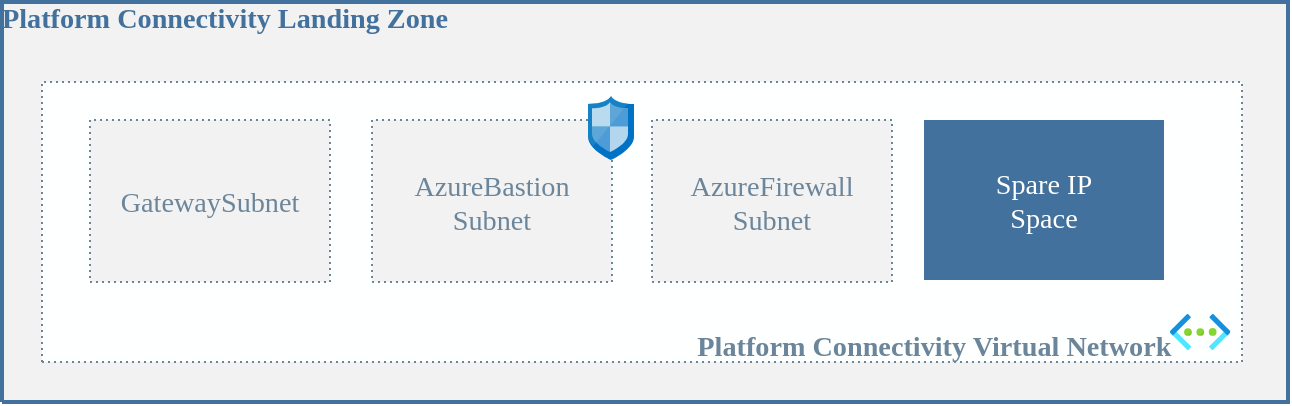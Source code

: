 <mxfile version="24.0.4" type="device">
  <diagram name="Page-1" id="n47SITtz0Se6dhOIBLh-">
    <mxGraphModel dx="1434" dy="836" grid="0" gridSize="10" guides="1" tooltips="1" connect="1" arrows="1" fold="1" page="0" pageScale="1" pageWidth="850" pageHeight="1100" background="#ffffff" math="0" shadow="0">
      <root>
        <mxCell id="0" />
        <mxCell id="1" parent="0" />
        <UserObject label="&lt;div style=&quot;font-size: 1px&quot;&gt;&lt;p style=&quot;text-align:left;margin-left:0;margin-right:0;margin-top:0px;margin-bottom:0px;text-indent:0;vertical-align:top;direction:ltr;&quot;&gt;&lt;font style=&quot;font-size:14.11px;font-family:Segoe UI Semibold;color:#41719c;direction:ltr;letter-spacing:0px;line-height:120%;opacity:1&quot;&gt;&lt;b&gt;Platform Connectivity Landing Zone&lt;br/&gt;&lt;/b&gt;&lt;/font&gt;&lt;/p&gt;&lt;/div&gt;" tags="Background" id="32OtDAJCpDvbmiq-LuTP-1">
          <mxCell style="verticalAlign=top;align=left;overflow=width;vsdxID=7365;fillColor=#f2f2f2;gradientColor=none;shape=stencil(nZBLDoAgDERP0z3SIyjew0SURgSD+Lu9kMZoXLhwN9O+tukAlrNpJg1SzDH4QW/URgNYgZTkjA4UkwJUgGXng+6DX1zLfmoymdXo17xh5zmRJ6Q42BWCfc2oJfdAr+Yv+AP9Cb7OJ3H/2JG1HNGz/84klThPVCc=);strokeColor=#41719c;strokeWidth=2;points=[];labelBackgroundColor=none;rounded=0;html=1;whiteSpace=wrap;" vertex="1" parent="1">
            <mxGeometry x="40" y="160" width="643" height="200" as="geometry" />
          </mxCell>
        </UserObject>
        <UserObject label="&lt;div style=&quot;font-size: 1px&quot;&gt;&lt;p style=&quot;margin: 0px; text-indent: 0px; vertical-align: bottom; direction: ltr;&quot;&gt;&lt;font style=&quot;font-size:14.11px;font-family:Segoe UI Semibold;color:#6b859a;direction:ltr;letter-spacing:0px;line-height:120%;opacity:1&quot;&gt;&lt;b&gt;Platform Connectivity Virtual Network&amp;nbsp; &amp;nbsp; &amp;nbsp; &amp;nbsp; &amp;nbsp;&amp;nbsp;&lt;/b&gt;&lt;/font&gt;&lt;font style=&quot;font-size:14.11px;font-family:Segoe UI Semibold;color:#6b859a;direction:ltr;letter-spacing:0px;line-height:120%;opacity:1&quot;&gt;&lt;br&gt;&lt;/font&gt;&lt;/p&gt;&lt;/div&gt;" tags="Background" id="32OtDAJCpDvbmiq-LuTP-2">
          <mxCell style="verticalAlign=bottom;align=right;overflow=width;vsdxID=7366;fillColor=#feffff;gradientColor=none;shape=stencil(nZBLDoAgDERP0z3SIyjew0SURgSD+Lu9kMZoXLhwN9O+tukAlrNpJg1SzDH4QW/URgNYgZTkjA4UkwJUgGXng+6DX1zLfmoymdXo17xh5zmRJ6Q42BWCfc2oJfdAr+Yv+AP9Cb7OJ3H/2JG1HNGz/84klThPVCc=);dashed=1;dashPattern=1.00 2.00;strokeColor=#6b859a;points=[];labelBackgroundColor=none;rounded=0;html=1;whiteSpace=wrap;" vertex="1" parent="1">
            <mxGeometry x="60" y="200" width="600" height="140" as="geometry" />
          </mxCell>
        </UserObject>
        <UserObject label="&lt;div style=&quot;font-size: 1px&quot;&gt;&lt;font style=&quot;font-size:14.11px;font-family:Segoe UI Semibold;color:#ffffff;direction:ltr;letter-spacing:0px;line-height:120%;opacity:1&quot;&gt;Spare IP &lt;br/&gt;Space&lt;br/&gt;&lt;/font&gt;&lt;/div&gt;" tags="Background" id="32OtDAJCpDvbmiq-LuTP-3">
          <mxCell style="verticalAlign=middle;align=center;overflow=width;vsdxID=7373;fillColor=#41719c;gradientColor=none;shape=stencil(nZBLDoAgDERP0z3SIyjew0SURgSD+Lu9kMZoXLhwN9O+tukAlrNpJg1SzDH4QW/URgNYgZTkjA4UkwJUgGXng+6DX1zLfmoymdXo17xh5zmRJ6Q42BWCfc2oJfdAr+Yv+AP9Cb7OJ3H/2JG1HNGz/84klThPVCc=);strokeColor=none;strokeWidth=2;points=[];labelBackgroundColor=none;rounded=0;html=1;whiteSpace=wrap;" vertex="1" parent="1">
            <mxGeometry x="501" y="219" width="120" height="80" as="geometry" />
          </mxCell>
        </UserObject>
        <UserObject label="&lt;div style=&quot;font-size: 1px&quot;&gt;&lt;font style=&quot;font-size:14.11px;font-family:Segoe UI Semibold;color:#6b859a;direction:ltr;letter-spacing:0px;line-height:120%;opacity:1&quot;&gt;AzureFirewall&lt;br/&gt;Subnet&lt;br/&gt;&lt;/font&gt;&lt;/div&gt;" tags="Background" id="32OtDAJCpDvbmiq-LuTP-4">
          <mxCell style="verticalAlign=middle;align=center;overflow=width;vsdxID=7390;fillColor=#f2f2f2;gradientColor=none;shape=stencil(nZBLDoAgDERP0z3SIyjew0SURgSD+Lu9kMZoXLhwN9O+tukAlrNpJg1SzDH4QW/URgNYgZTkjA4UkwJUgGXng+6DX1zLfmoymdXo17xh5zmRJ6Q42BWCfc2oJfdAr+Yv+AP9Cb7OJ3H/2JG1HNGz/84klThPVCc=);dashed=1;dashPattern=1.00 2.00;strokeColor=#6b859a;points=[];labelBackgroundColor=none;rounded=0;html=1;whiteSpace=wrap;" vertex="1" parent="1">
            <mxGeometry x="365" y="219" width="120" height="81" as="geometry" />
          </mxCell>
        </UserObject>
        <UserObject label="&lt;div style=&quot;font-size: 1px&quot;&gt;&lt;font style=&quot;font-size:14.11px;font-family:Segoe UI Semibold;color:#6b859a;direction:ltr;letter-spacing:0px;line-height:120%;opacity:1&quot;&gt;AzureBastion&lt;br/&gt;Subnet&lt;br/&gt;&lt;/font&gt;&lt;/div&gt;" tags="Background" id="32OtDAJCpDvbmiq-LuTP-5">
          <mxCell style="verticalAlign=middle;align=center;overflow=width;vsdxID=7391;fillColor=#f2f2f2;gradientColor=none;shape=stencil(nZBLDoAgDERP0z3SIyjew0SURgSD+Lu9kMZoXLhwN9O+tukAlrNpJg1SzDH4QW/URgNYgZTkjA4UkwJUgGXng+6DX1zLfmoymdXo17xh5zmRJ6Q42BWCfc2oJfdAr+Yv+AP9Cb7OJ3H/2JG1HNGz/84klThPVCc=);dashed=1;dashPattern=1.00 2.00;strokeColor=#6b859a;points=[];labelBackgroundColor=none;rounded=0;html=1;whiteSpace=wrap;" vertex="1" parent="1">
            <mxGeometry x="225" y="219" width="120" height="81" as="geometry" />
          </mxCell>
        </UserObject>
        <UserObject label="&lt;div style=&quot;font-size: 1px&quot;&gt;&lt;font style=&quot;font-size:14.11px;font-family:Segoe UI Semibold;color:#6b859a;direction:ltr;letter-spacing:0px;line-height:120%;opacity:1&quot;&gt;GatewaySubnet&lt;br/&gt;&lt;/font&gt;&lt;/div&gt;" tags="Background" id="32OtDAJCpDvbmiq-LuTP-6">
          <mxCell style="verticalAlign=middle;align=center;overflow=width;vsdxID=10061;fillColor=#f2f2f2;gradientColor=none;shape=stencil(nZBLDoAgDERP0z3SIyjew0SURgSD+Lu9kMZoXLhwN9O+tukAlrNpJg1SzDH4QW/URgNYgZTkjA4UkwJUgGXng+6DX1zLfmoymdXo17xh5zmRJ6Q42BWCfc2oJfdAr+Yv+AP9Cb7OJ3H/2JG1HNGz/84klThPVCc=);dashed=1;dashPattern=1.00 2.00;strokeColor=#6b859a;points=[];labelBackgroundColor=none;rounded=0;html=1;whiteSpace=wrap;" vertex="1" parent="1">
            <mxGeometry x="84" y="219" width="120" height="81" as="geometry" />
          </mxCell>
        </UserObject>
        <UserObject label="" tags="Background" id="32OtDAJCpDvbmiq-LuTP-7">
          <mxCell style="vsdxID=10230;fillColor=none;gradientColor=none;strokeColor=none;spacingTop=-3;spacingBottom=-3;spacingLeft=-3;spacingRight=-3;points=[];labelBackgroundColor=none;rounded=0;html=1;whiteSpace=wrap;" vertex="1" parent="1">
            <mxGeometry x="333" y="207" width="23" height="32" as="geometry" />
          </mxCell>
        </UserObject>
        <mxCell id="32OtDAJCpDvbmiq-LuTP-8" style="vsdxID=10231;fillColor=none;gradientColor=none;strokeColor=none;spacingTop=-3;spacingBottom=-3;spacingLeft=-3;spacingRight=-3;points=[];labelBackgroundColor=none;rounded=0;html=1;whiteSpace=wrap;" vertex="1" parent="32OtDAJCpDvbmiq-LuTP-7">
          <mxGeometry width="23" height="32" as="geometry" />
        </mxCell>
        <mxCell id="32OtDAJCpDvbmiq-LuTP-9" style="vsdxID=10232;fillColor=#0072c6;gradientColor=none;shape=stencil(jVTLcoMwDPwaXzW2/MLnNPmPTEMKUxoyhLT07wu1GVvqhOZmSSvvWg8Lvbs1x2stUN7GoX+vv9rT2Aj9IhDbS1MP7TifhN4LvTv3Q/029PfLKdrX44JcTh/953LDFPMqC2iXLJTf0aMQJP56DjHh9T7EDBUB1oIKKSW5AriYIidMIJkQyU7mpFlYl+FHhJKySUplNChP2eY3GKSMjDAjEmnXXoqySFISp8HrLYVMoAsQDBMJzlCN3oK3VKNSgFRmJcG7LWa0EBxrBoKqtruh5D/9WAFPdiTfxwlWxkpD8Oy1kpH+KTPtScY/aCFXGQxYw4QWg7Eqy8NbjA+y8Sn3JI8QXRQq94nNmg95L89t18W1LuN8j2dX/AP0/gc=);strokeColor=none;strokeWidth=17;spacingTop=-3;spacingBottom=-3;spacingLeft=-3;spacingRight=-3;points=[];labelBackgroundColor=none;rounded=0;html=1;whiteSpace=wrap;" vertex="1" parent="32OtDAJCpDvbmiq-LuTP-8">
          <mxGeometry width="23" height="32" as="geometry" />
        </mxCell>
        <mxCell id="32OtDAJCpDvbmiq-LuTP-10" style="vsdxID=10233;fillColor=#3999c6;gradientColor=none;fillOpacity=40;strokeOpacity=40;shape=stencil(lZLRboMwDEW/Jq+WHYcQnrv2P6qWjmgMqpRu9O8HMqhJVjTtzdwc+14sK97dmuO1VhpvQ+g/6m9/HhrFb0pr3zV18MNUKd4r3l36UL+H/t6d5ft6nMm5+uy/5gmj9JUMZm7S+BDBIFSiHIRvfRfxhJjgZMBVMX66B5lPAlgD5eqwSERQkUijFqlwYIuFWqTFZ+TfBMfEhm/MUzpx9USwJvWkAtilvph6PomX60mXU7r1RzdCYhrQWbBZRjDZWiqGLCExkMlSIm5nZAakJKfDdVcvG/57I3/zU/E8yItvW7nn+D0/4EmS4+f9Dw==);strokeColor=none;strokeWidth=17;spacingTop=-3;spacingBottom=-3;spacingLeft=-3;spacingRight=-3;points=[];labelBackgroundColor=none;rounded=0;html=1;whiteSpace=wrap;" vertex="1" parent="32OtDAJCpDvbmiq-LuTP-8">
          <mxGeometry width="20" height="25" as="geometry" />
        </mxCell>
        <mxCell id="32OtDAJCpDvbmiq-LuTP-11" style="vsdxID=10234;fillColor=none;gradientColor=none;strokeColor=none;spacingTop=-3;spacingBottom=-3;spacingLeft=-3;spacingRight=-3;points=[];labelBackgroundColor=none;rounded=0;html=1;whiteSpace=wrap;" vertex="1" parent="32OtDAJCpDvbmiq-LuTP-8">
          <mxGeometry x="2" y="3" width="18" height="25" as="geometry" />
        </mxCell>
        <mxCell id="32OtDAJCpDvbmiq-LuTP-12" style="vsdxID=10235;fillColor=#FFFFFF;gradientColor=none;fillOpacity=30;strokeOpacity=30;shape=stencil(nZLRDoIwDEW/Zq/L1jpwz6j/QWTIIjIyQPHvZdkURtRE39q7096kuwSzrspbRYB1vTVnddNFXxHcEQDdVMrqfqoI7glmpbHqZM3QFL5vc0e66mKubsPo55ibAHZfdgcP1rr5CIKkabKEj4P1a3mMh3bDqRReGsFLkgoZoKAIpDwNEAYfoEmAgpIAlfjNWQBlInbfCopp7M4Zi81fwtN6JlbC2/PM9I+X/A+civlHS13XPhDL93UCJsmnB/cP);strokeColor=none;strokeWidth=17;spacingTop=-3;spacingBottom=-3;spacingLeft=-3;spacingRight=-3;points=[];labelBackgroundColor=none;rounded=0;html=1;whiteSpace=wrap;" vertex="1" parent="32OtDAJCpDvbmiq-LuTP-11">
          <mxGeometry y="12" width="9" height="13" as="geometry" />
        </mxCell>
        <mxCell id="32OtDAJCpDvbmiq-LuTP-13" style="vsdxID=10236;fillColor=#FFFFFF;gradientColor=none;fillOpacity=70;strokeOpacity=70;shape=stencil(vZNNDoIwEIVP023TdiiBNeI9iBRpREoqKNxemiGBNmokJu7mvX79mZcpgexWF50igt16ay7qocu+JnAgQui2Vlb3c0UgJ5BVxqqzNUNbou4KR7rqau7uhBH3Sea2CDah5Az1EdnTYBHmAc19nI0iMKbFSICmYmEgZBYjBpqI7bWNbjdPXHnUUUKj9D0uf6GD/vewH3PdlWqQaQSUSz9VLqiM/VSDTFfiZSv/S/T7PD1yLtaRrXTT4MRv18MRny38HpA/AQ==);strokeColor=none;strokeWidth=17;spacingTop=-3;spacingBottom=-3;spacingLeft=-3;spacingRight=-3;points=[];labelBackgroundColor=none;rounded=0;html=1;whiteSpace=wrap;" vertex="1" parent="32OtDAJCpDvbmiq-LuTP-11">
          <mxGeometry width="18" height="25" as="geometry" />
        </mxCell>
        <mxCell id="32OtDAJCpDvbmiq-LuTP-14" style="vsdxID=10237;fillColor=#FFFFFF;gradientColor=none;fillOpacity=30;strokeOpacity=30;shape=stencil(nVLbDoIwDP2avS6jAzaeUf+DyJBFZGSA4t/LLLeZSIxv7ek5W09bwtO2zBpFgLWdNVf10HlXEn4gALouldXdGBF+JDwtjFUXa/o6x7zJHNNFN3N3LwyoixMqY6cC9kQEQhrKN3JCwbm3qAiQEDAKYpLMULJAAyDEJoafDtyveun0X6XrTYPMay5gO9S5+BcZIhrBnm2ZUBb6tlfNYltIKoRvHSLf+3bk/MvM/V5/WNIYrCsudFXhhWzrnycxQnhO/PgC);strokeColor=none;strokeWidth=17;spacingTop=-3;spacingBottom=-3;spacingLeft=-3;spacingRight=-3;points=[];labelBackgroundColor=none;rounded=0;html=1;whiteSpace=wrap;" vertex="1" parent="32OtDAJCpDvbmiq-LuTP-11">
          <mxGeometry x="9" width="9" height="12" as="geometry" />
        </mxCell>
        <mxCell id="32OtDAJCpDvbmiq-LuTP-15" value="" style="image;aspect=fixed;html=1;points=[];align=center;fontSize=12;image=img/lib/azure2/networking/Virtual_Networks.svg;" vertex="1" parent="1">
          <mxGeometry x="624" y="316" width="30.15" height="18" as="geometry" />
        </mxCell>
      </root>
    </mxGraphModel>
  </diagram>
</mxfile>
